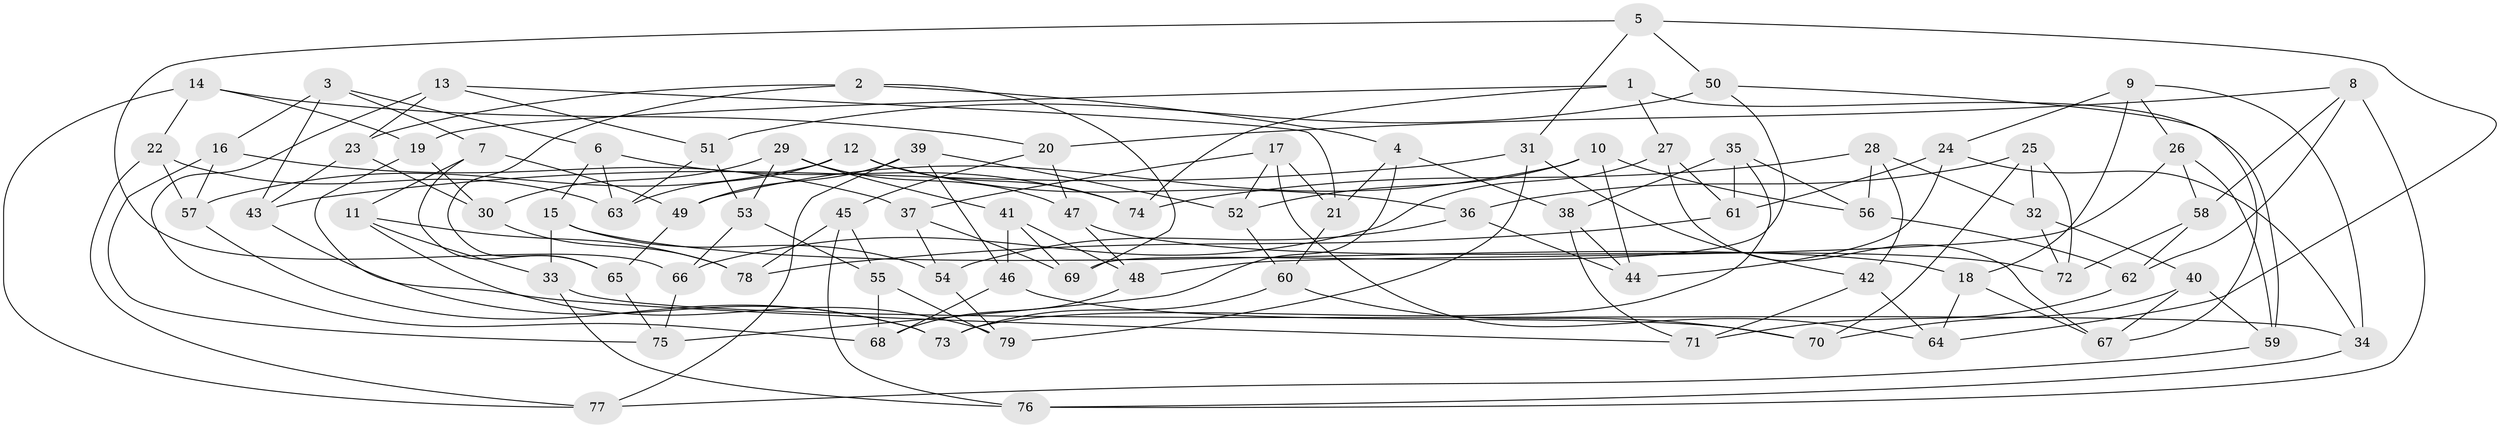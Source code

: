 // Generated by graph-tools (version 1.1) at 2025/03/03/09/25 03:03:00]
// undirected, 79 vertices, 158 edges
graph export_dot {
graph [start="1"]
  node [color=gray90,style=filled];
  1;
  2;
  3;
  4;
  5;
  6;
  7;
  8;
  9;
  10;
  11;
  12;
  13;
  14;
  15;
  16;
  17;
  18;
  19;
  20;
  21;
  22;
  23;
  24;
  25;
  26;
  27;
  28;
  29;
  30;
  31;
  32;
  33;
  34;
  35;
  36;
  37;
  38;
  39;
  40;
  41;
  42;
  43;
  44;
  45;
  46;
  47;
  48;
  49;
  50;
  51;
  52;
  53;
  54;
  55;
  56;
  57;
  58;
  59;
  60;
  61;
  62;
  63;
  64;
  65;
  66;
  67;
  68;
  69;
  70;
  71;
  72;
  73;
  74;
  75;
  76;
  77;
  78;
  79;
  1 -- 74;
  1 -- 27;
  1 -- 19;
  1 -- 59;
  2 -- 4;
  2 -- 69;
  2 -- 65;
  2 -- 23;
  3 -- 16;
  3 -- 7;
  3 -- 6;
  3 -- 43;
  4 -- 38;
  4 -- 75;
  4 -- 21;
  5 -- 64;
  5 -- 31;
  5 -- 66;
  5 -- 50;
  6 -- 63;
  6 -- 15;
  6 -- 74;
  7 -- 11;
  7 -- 65;
  7 -- 49;
  8 -- 76;
  8 -- 58;
  8 -- 62;
  8 -- 20;
  9 -- 26;
  9 -- 24;
  9 -- 34;
  9 -- 18;
  10 -- 44;
  10 -- 49;
  10 -- 56;
  10 -- 52;
  11 -- 78;
  11 -- 79;
  11 -- 33;
  12 -- 57;
  12 -- 36;
  12 -- 63;
  12 -- 74;
  13 -- 68;
  13 -- 21;
  13 -- 51;
  13 -- 23;
  14 -- 20;
  14 -- 77;
  14 -- 19;
  14 -- 22;
  15 -- 33;
  15 -- 18;
  15 -- 54;
  16 -- 57;
  16 -- 75;
  16 -- 37;
  17 -- 64;
  17 -- 21;
  17 -- 52;
  17 -- 37;
  18 -- 64;
  18 -- 67;
  19 -- 71;
  19 -- 30;
  20 -- 47;
  20 -- 45;
  21 -- 60;
  22 -- 77;
  22 -- 57;
  22 -- 63;
  23 -- 30;
  23 -- 43;
  24 -- 34;
  24 -- 44;
  24 -- 61;
  25 -- 72;
  25 -- 70;
  25 -- 32;
  25 -- 36;
  26 -- 58;
  26 -- 59;
  26 -- 48;
  27 -- 61;
  27 -- 67;
  27 -- 66;
  28 -- 56;
  28 -- 32;
  28 -- 74;
  28 -- 42;
  29 -- 47;
  29 -- 41;
  29 -- 30;
  29 -- 53;
  30 -- 78;
  31 -- 79;
  31 -- 43;
  31 -- 42;
  32 -- 40;
  32 -- 72;
  33 -- 76;
  33 -- 34;
  34 -- 76;
  35 -- 56;
  35 -- 61;
  35 -- 73;
  35 -- 38;
  36 -- 44;
  36 -- 54;
  37 -- 69;
  37 -- 54;
  38 -- 71;
  38 -- 44;
  39 -- 52;
  39 -- 77;
  39 -- 46;
  39 -- 49;
  40 -- 70;
  40 -- 59;
  40 -- 67;
  41 -- 46;
  41 -- 48;
  41 -- 69;
  42 -- 64;
  42 -- 71;
  43 -- 73;
  45 -- 76;
  45 -- 55;
  45 -- 78;
  46 -- 70;
  46 -- 68;
  47 -- 48;
  47 -- 72;
  48 -- 68;
  49 -- 65;
  50 -- 69;
  50 -- 51;
  50 -- 67;
  51 -- 63;
  51 -- 53;
  52 -- 60;
  53 -- 66;
  53 -- 55;
  54 -- 79;
  55 -- 68;
  55 -- 79;
  56 -- 62;
  57 -- 73;
  58 -- 72;
  58 -- 62;
  59 -- 77;
  60 -- 70;
  60 -- 73;
  61 -- 78;
  62 -- 71;
  65 -- 75;
  66 -- 75;
}
